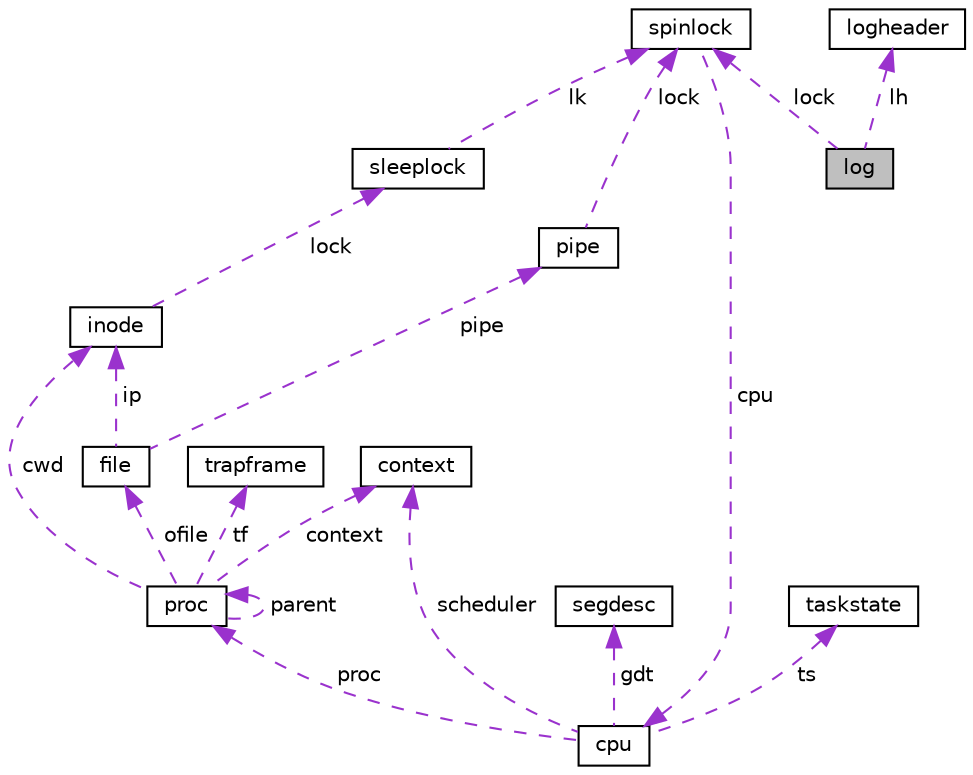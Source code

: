 digraph "log"
{
 // LATEX_PDF_SIZE
  edge [fontname="Helvetica",fontsize="10",labelfontname="Helvetica",labelfontsize="10"];
  node [fontname="Helvetica",fontsize="10",shape=record];
  Node1 [label="log",height=0.2,width=0.4,color="black", fillcolor="grey75", style="filled", fontcolor="black",tooltip=" "];
  Node2 -> Node1 [dir="back",color="darkorchid3",fontsize="10",style="dashed",label=" lock" ];
  Node2 [label="spinlock",height=0.2,width=0.4,color="black", fillcolor="white", style="filled",URL="$d1/d08/structspinlock.html",tooltip=" "];
  Node3 -> Node2 [dir="back",color="darkorchid3",fontsize="10",style="dashed",label=" cpu" ];
  Node3 [label="cpu",height=0.2,width=0.4,color="black", fillcolor="white", style="filled",URL="$db/d62/structcpu.html",tooltip=" "];
  Node4 -> Node3 [dir="back",color="darkorchid3",fontsize="10",style="dashed",label=" gdt" ];
  Node4 [label="segdesc",height=0.2,width=0.4,color="black", fillcolor="white", style="filled",URL="$d8/d3e/structsegdesc.html",tooltip=" "];
  Node5 -> Node3 [dir="back",color="darkorchid3",fontsize="10",style="dashed",label=" scheduler" ];
  Node5 [label="context",height=0.2,width=0.4,color="black", fillcolor="white", style="filled",URL="$d7/dfe/structcontext.html",tooltip=" "];
  Node6 -> Node3 [dir="back",color="darkorchid3",fontsize="10",style="dashed",label=" proc" ];
  Node6 [label="proc",height=0.2,width=0.4,color="black", fillcolor="white", style="filled",URL="$de/d48/structproc.html",tooltip=" "];
  Node7 -> Node6 [dir="back",color="darkorchid3",fontsize="10",style="dashed",label=" cwd" ];
  Node7 [label="inode",height=0.2,width=0.4,color="black", fillcolor="white", style="filled",URL="$d0/df8/structinode.html",tooltip=" "];
  Node8 -> Node7 [dir="back",color="darkorchid3",fontsize="10",style="dashed",label=" lock" ];
  Node8 [label="sleeplock",height=0.2,width=0.4,color="black", fillcolor="white", style="filled",URL="$d9/dd0/structsleeplock.html",tooltip=" "];
  Node2 -> Node8 [dir="back",color="darkorchid3",fontsize="10",style="dashed",label=" lk" ];
  Node5 -> Node6 [dir="back",color="darkorchid3",fontsize="10",style="dashed",label=" context" ];
  Node9 -> Node6 [dir="back",color="darkorchid3",fontsize="10",style="dashed",label=" tf" ];
  Node9 [label="trapframe",height=0.2,width=0.4,color="black", fillcolor="white", style="filled",URL="$df/d05/structtrapframe.html",tooltip=" "];
  Node6 -> Node6 [dir="back",color="darkorchid3",fontsize="10",style="dashed",label=" parent" ];
  Node10 -> Node6 [dir="back",color="darkorchid3",fontsize="10",style="dashed",label=" ofile" ];
  Node10 [label="file",height=0.2,width=0.4,color="black", fillcolor="white", style="filled",URL="$d7/d3a/structfile.html",tooltip=" "];
  Node7 -> Node10 [dir="back",color="darkorchid3",fontsize="10",style="dashed",label=" ip" ];
  Node11 -> Node10 [dir="back",color="darkorchid3",fontsize="10",style="dashed",label=" pipe" ];
  Node11 [label="pipe",height=0.2,width=0.4,color="black", fillcolor="white", style="filled",URL="$d8/d53/structpipe.html",tooltip=" "];
  Node2 -> Node11 [dir="back",color="darkorchid3",fontsize="10",style="dashed",label=" lock" ];
  Node12 -> Node3 [dir="back",color="darkorchid3",fontsize="10",style="dashed",label=" ts" ];
  Node12 [label="taskstate",height=0.2,width=0.4,color="black", fillcolor="white", style="filled",URL="$dc/dd1/structtaskstate.html",tooltip=" "];
  Node13 -> Node1 [dir="back",color="darkorchid3",fontsize="10",style="dashed",label=" lh" ];
  Node13 [label="logheader",height=0.2,width=0.4,color="black", fillcolor="white", style="filled",URL="$d4/d6c/structlogheader.html",tooltip=" "];
}
